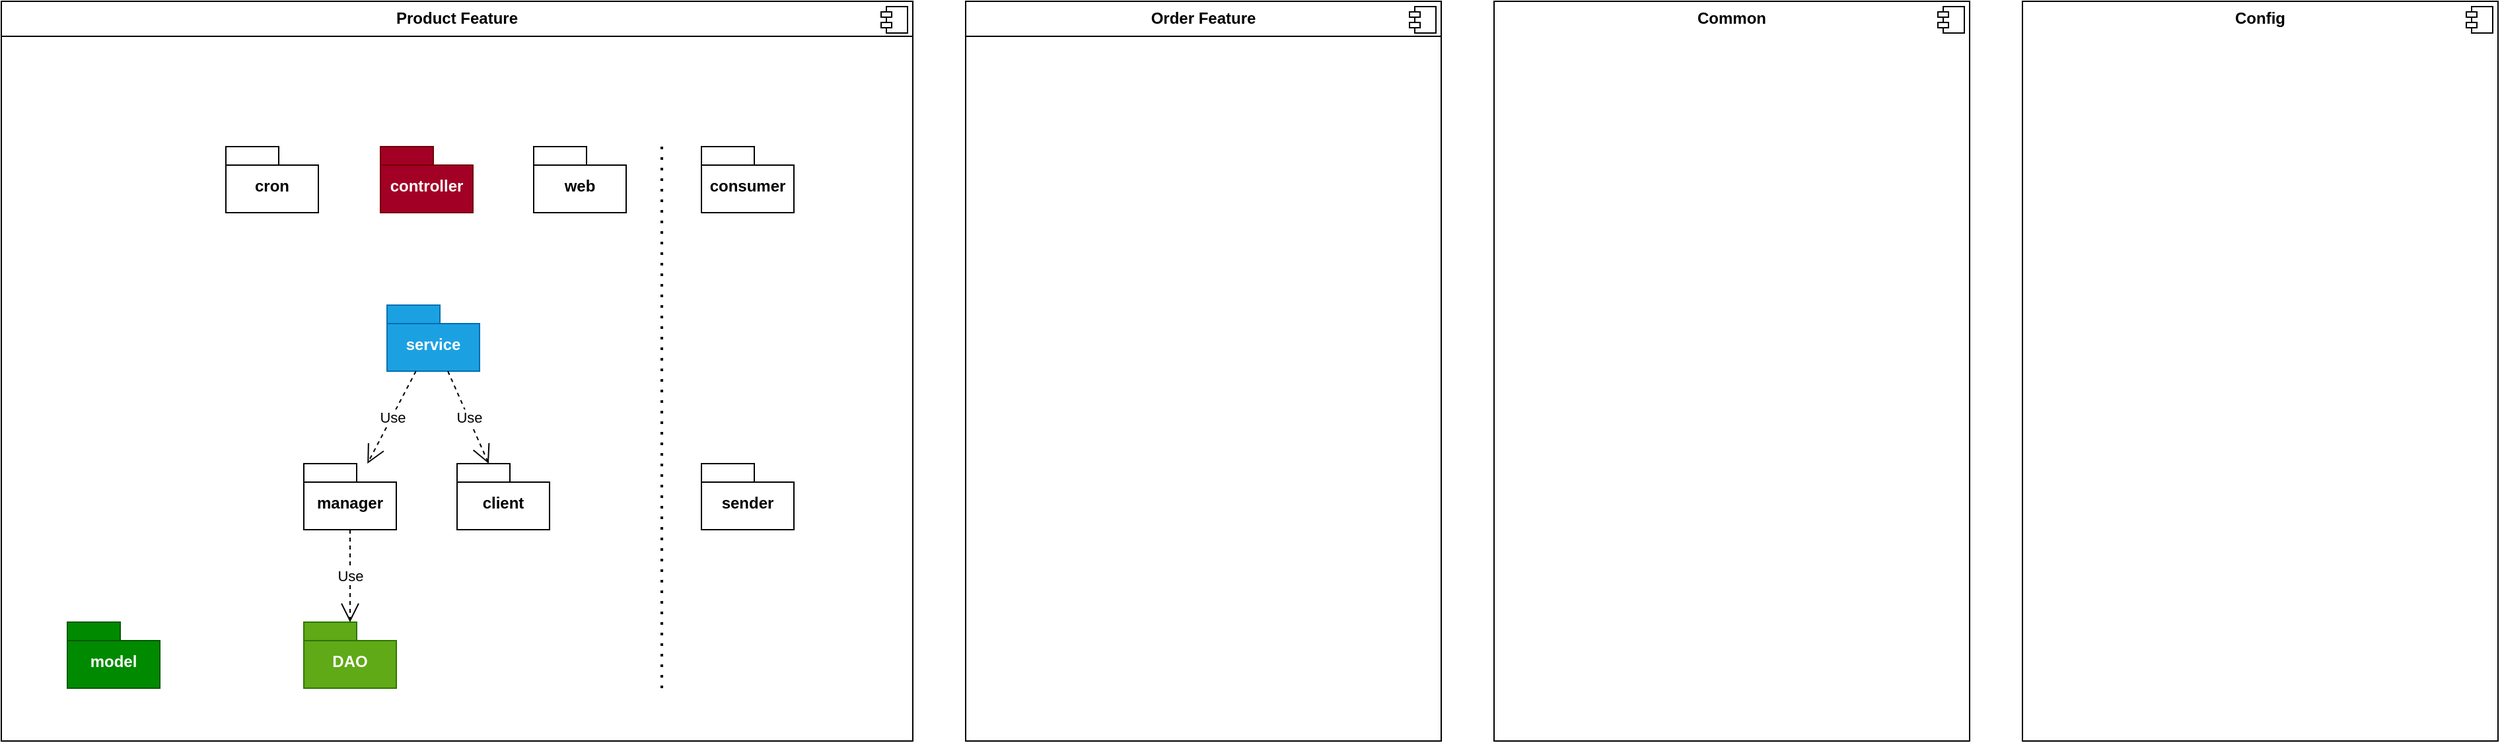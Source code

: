 <mxfile version="24.7.17">
  <diagram name="Page-1" id="EEzi3CUWD9r2PXTXBvt6">
    <mxGraphModel dx="1050" dy="606" grid="1" gridSize="10" guides="1" tooltips="1" connect="1" arrows="1" fold="1" page="1" pageScale="1" pageWidth="850" pageHeight="1100" math="0" shadow="0">
      <root>
        <mxCell id="0" />
        <mxCell id="1" parent="0" />
        <mxCell id="B6NN9OklofsIcPNueXp4-1" value="&lt;p style=&quot;margin:0px;margin-top:6px;text-align:center;&quot;&gt;&lt;b&gt;Product Feature&lt;/b&gt;&lt;/p&gt;&lt;hr size=&quot;1&quot; style=&quot;border-style:solid;&quot;&gt;&lt;p style=&quot;margin:0px;margin-left:8px;&quot;&gt;&lt;br&gt;&lt;/p&gt;" style="align=left;overflow=fill;html=1;dropTarget=0;whiteSpace=wrap;fillColor=none;movable=1;resizable=1;rotatable=1;deletable=1;editable=1;locked=0;connectable=1;" vertex="1" parent="1">
          <mxGeometry x="30" y="40" width="690" height="560" as="geometry" />
        </mxCell>
        <mxCell id="B6NN9OklofsIcPNueXp4-2" value="" style="shape=component;jettyWidth=8;jettyHeight=4;" vertex="1" parent="B6NN9OklofsIcPNueXp4-1">
          <mxGeometry x="1" width="20" height="20" relative="1" as="geometry">
            <mxPoint x="-24" y="4" as="offset" />
          </mxGeometry>
        </mxCell>
        <mxCell id="B6NN9OklofsIcPNueXp4-3" value="&lt;p style=&quot;margin:0px;margin-top:6px;text-align:center;&quot;&gt;&lt;b&gt;Order Feature&lt;/b&gt;&lt;/p&gt;&lt;hr size=&quot;1&quot; style=&quot;border-style:solid;&quot;&gt;&lt;p style=&quot;margin:0px;margin-left:8px;&quot;&gt;&lt;br&gt;&lt;/p&gt;" style="align=left;overflow=fill;html=1;dropTarget=0;whiteSpace=wrap;" vertex="1" parent="1">
          <mxGeometry x="760" y="40" width="360" height="560" as="geometry" />
        </mxCell>
        <mxCell id="B6NN9OklofsIcPNueXp4-4" value="" style="shape=component;jettyWidth=8;jettyHeight=4;" vertex="1" parent="B6NN9OklofsIcPNueXp4-3">
          <mxGeometry x="1" width="20" height="20" relative="1" as="geometry">
            <mxPoint x="-24" y="4" as="offset" />
          </mxGeometry>
        </mxCell>
        <mxCell id="B6NN9OklofsIcPNueXp4-5" value="model" style="shape=folder;fontStyle=1;spacingTop=10;tabWidth=40;tabHeight=14;tabPosition=left;html=1;whiteSpace=wrap;fillColor=#008a00;fontColor=#ffffff;strokeColor=#005700;" vertex="1" parent="1">
          <mxGeometry x="80" y="510" width="70" height="50" as="geometry" />
        </mxCell>
        <mxCell id="B6NN9OklofsIcPNueXp4-6" value="service" style="shape=folder;fontStyle=1;spacingTop=10;tabWidth=40;tabHeight=14;tabPosition=left;html=1;whiteSpace=wrap;fillColor=#1ba1e2;fontColor=#ffffff;strokeColor=#006EAF;" vertex="1" parent="1">
          <mxGeometry x="322" y="270" width="70" height="50" as="geometry" />
        </mxCell>
        <mxCell id="B6NN9OklofsIcPNueXp4-7" value="sender" style="shape=folder;fontStyle=1;spacingTop=10;tabWidth=40;tabHeight=14;tabPosition=left;html=1;whiteSpace=wrap;" vertex="1" parent="1">
          <mxGeometry x="560" y="390" width="70" height="50" as="geometry" />
        </mxCell>
        <mxCell id="B6NN9OklofsIcPNueXp4-8" value="client" style="shape=folder;fontStyle=1;spacingTop=10;tabWidth=40;tabHeight=14;tabPosition=left;html=1;whiteSpace=wrap;" vertex="1" parent="1">
          <mxGeometry x="375" y="390" width="70" height="50" as="geometry" />
        </mxCell>
        <mxCell id="B6NN9OklofsIcPNueXp4-9" value="manager" style="shape=folder;fontStyle=1;spacingTop=10;tabWidth=40;tabHeight=14;tabPosition=left;html=1;whiteSpace=wrap;" vertex="1" parent="1">
          <mxGeometry x="259" y="390" width="70" height="50" as="geometry" />
        </mxCell>
        <mxCell id="B6NN9OklofsIcPNueXp4-10" value="Use" style="endArrow=open;endSize=12;dashed=1;html=1;rounded=0;" edge="1" parent="1" source="B6NN9OklofsIcPNueXp4-6" target="B6NN9OklofsIcPNueXp4-9">
          <mxGeometry width="160" relative="1" as="geometry">
            <mxPoint x="552" y="440" as="sourcePoint" />
            <mxPoint x="712" y="440" as="targetPoint" />
          </mxGeometry>
        </mxCell>
        <mxCell id="B6NN9OklofsIcPNueXp4-11" value="Use" style="endArrow=open;endSize=12;dashed=1;html=1;rounded=0;" edge="1" parent="1" source="B6NN9OklofsIcPNueXp4-6" target="B6NN9OklofsIcPNueXp4-8">
          <mxGeometry width="160" relative="1" as="geometry">
            <mxPoint x="246" y="490" as="sourcePoint" />
            <mxPoint x="218" y="550" as="targetPoint" />
          </mxGeometry>
        </mxCell>
        <mxCell id="B6NN9OklofsIcPNueXp4-12" value="DAO" style="shape=folder;fontStyle=1;spacingTop=10;tabWidth=40;tabHeight=14;tabPosition=left;html=1;whiteSpace=wrap;fillColor=#60a917;fontColor=#ffffff;strokeColor=#2D7600;" vertex="1" parent="1">
          <mxGeometry x="259" y="510" width="70" height="50" as="geometry" />
        </mxCell>
        <mxCell id="B6NN9OklofsIcPNueXp4-13" value="Use" style="endArrow=open;endSize=12;dashed=1;html=1;rounded=0;" edge="1" parent="1" source="B6NN9OklofsIcPNueXp4-9" target="B6NN9OklofsIcPNueXp4-12">
          <mxGeometry width="160" relative="1" as="geometry">
            <mxPoint x="313" y="490" as="sourcePoint" />
            <mxPoint x="285" y="550" as="targetPoint" />
          </mxGeometry>
        </mxCell>
        <mxCell id="B6NN9OklofsIcPNueXp4-14" value="web" style="shape=folder;fontStyle=1;spacingTop=10;tabWidth=40;tabHeight=14;tabPosition=left;html=1;whiteSpace=wrap;" vertex="1" parent="1">
          <mxGeometry x="433" y="150" width="70" height="50" as="geometry" />
        </mxCell>
        <mxCell id="B6NN9OklofsIcPNueXp4-15" value="controller" style="shape=folder;fontStyle=1;spacingTop=10;tabWidth=40;tabHeight=14;tabPosition=left;html=1;whiteSpace=wrap;fillColor=#a20025;fontColor=#ffffff;strokeColor=#6F0000;" vertex="1" parent="1">
          <mxGeometry x="317" y="150" width="70" height="50" as="geometry" />
        </mxCell>
        <mxCell id="B6NN9OklofsIcPNueXp4-19" value="consumer" style="shape=folder;fontStyle=1;spacingTop=10;tabWidth=40;tabHeight=14;tabPosition=left;html=1;whiteSpace=wrap;" vertex="1" parent="1">
          <mxGeometry x="560" y="150" width="70" height="50" as="geometry" />
        </mxCell>
        <mxCell id="B6NN9OklofsIcPNueXp4-20" value="cron" style="shape=folder;fontStyle=1;spacingTop=10;tabWidth=40;tabHeight=14;tabPosition=left;html=1;whiteSpace=wrap;" vertex="1" parent="1">
          <mxGeometry x="200" y="150" width="70" height="50" as="geometry" />
        </mxCell>
        <mxCell id="B6NN9OklofsIcPNueXp4-21" value="&lt;p style=&quot;margin:0px;margin-top:6px;text-align:center;&quot;&gt;&lt;b&gt;Common&lt;/b&gt;&lt;/p&gt;" style="align=left;overflow=fill;html=1;dropTarget=0;whiteSpace=wrap;" vertex="1" parent="1">
          <mxGeometry x="1160" y="40" width="360" height="560" as="geometry" />
        </mxCell>
        <mxCell id="B6NN9OklofsIcPNueXp4-22" value="" style="shape=component;jettyWidth=8;jettyHeight=4;" vertex="1" parent="B6NN9OklofsIcPNueXp4-21">
          <mxGeometry x="1" width="20" height="20" relative="1" as="geometry">
            <mxPoint x="-24" y="4" as="offset" />
          </mxGeometry>
        </mxCell>
        <mxCell id="B6NN9OklofsIcPNueXp4-23" value="&lt;p style=&quot;margin:0px;margin-top:6px;text-align:center;&quot;&gt;&lt;b&gt;Config&lt;/b&gt;&lt;/p&gt;" style="align=left;overflow=fill;html=1;dropTarget=0;whiteSpace=wrap;" vertex="1" parent="1">
          <mxGeometry x="1560" y="40" width="360" height="560" as="geometry" />
        </mxCell>
        <mxCell id="B6NN9OklofsIcPNueXp4-24" value="" style="shape=component;jettyWidth=8;jettyHeight=4;" vertex="1" parent="B6NN9OklofsIcPNueXp4-23">
          <mxGeometry x="1" width="20" height="20" relative="1" as="geometry">
            <mxPoint x="-24" y="4" as="offset" />
          </mxGeometry>
        </mxCell>
        <mxCell id="B6NN9OklofsIcPNueXp4-26" value="" style="endArrow=none;dashed=1;html=1;dashPattern=1 3;strokeWidth=2;rounded=0;exitX=0.71;exitY=0.179;exitDx=0;exitDy=0;exitPerimeter=0;entryX=0.71;entryY=0.875;entryDx=0;entryDy=0;entryPerimeter=0;" edge="1" parent="1">
          <mxGeometry width="50" height="50" relative="1" as="geometry">
            <mxPoint x="530.0" y="150" as="sourcePoint" />
            <mxPoint x="530.0" y="560" as="targetPoint" />
          </mxGeometry>
        </mxCell>
      </root>
    </mxGraphModel>
  </diagram>
</mxfile>
